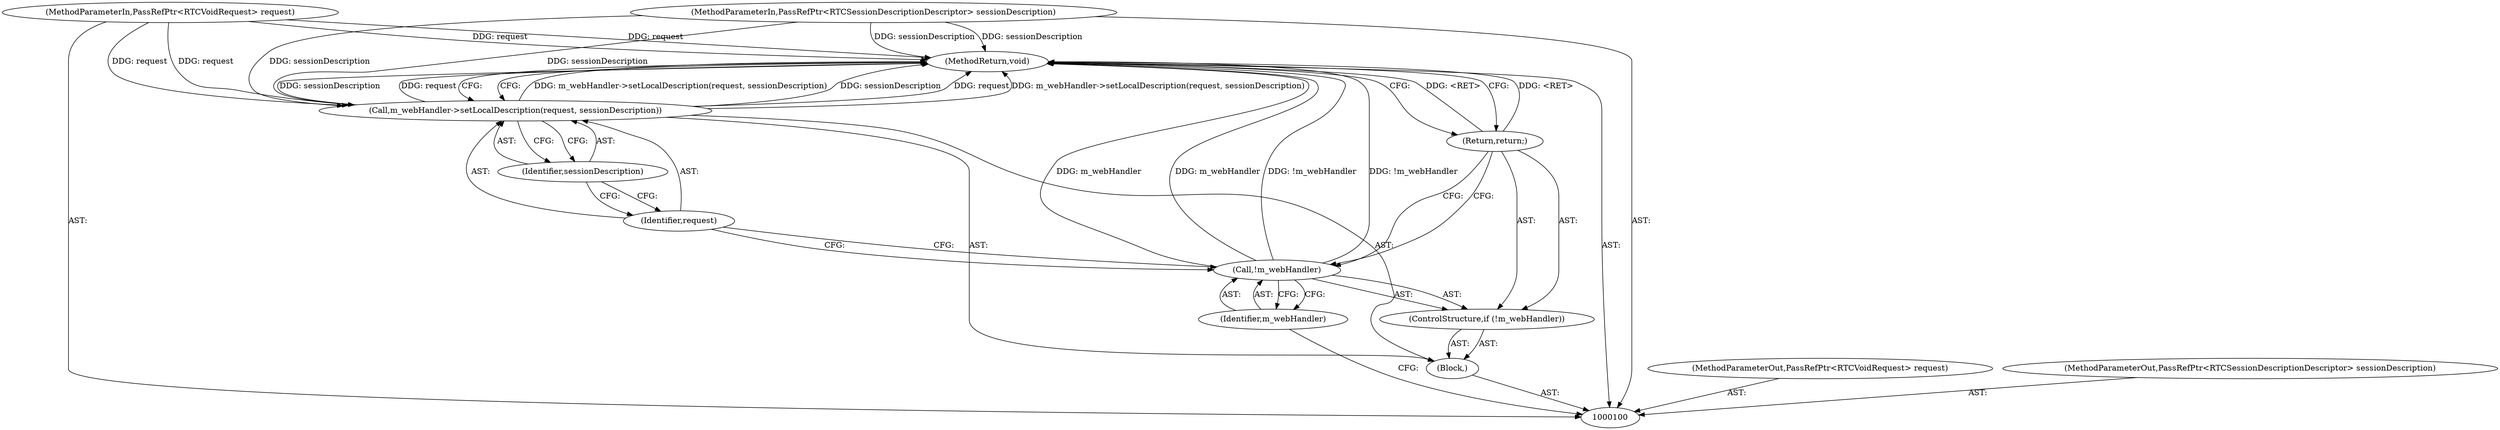 digraph "1_Chrome_ab5e55ff333def909d025ac45da9ffa0d88a63f2_18" {
"1000111" [label="(MethodReturn,void)"];
"1000101" [label="(MethodParameterIn,PassRefPtr<RTCVoidRequest> request)"];
"1000126" [label="(MethodParameterOut,PassRefPtr<RTCVoidRequest> request)"];
"1000102" [label="(MethodParameterIn,PassRefPtr<RTCSessionDescriptionDescriptor> sessionDescription)"];
"1000127" [label="(MethodParameterOut,PassRefPtr<RTCSessionDescriptionDescriptor> sessionDescription)"];
"1000103" [label="(Block,)"];
"1000104" [label="(ControlStructure,if (!m_webHandler))"];
"1000105" [label="(Call,!m_webHandler)"];
"1000106" [label="(Identifier,m_webHandler)"];
"1000107" [label="(Return,return;)"];
"1000109" [label="(Identifier,request)"];
"1000108" [label="(Call,m_webHandler->setLocalDescription(request, sessionDescription))"];
"1000110" [label="(Identifier,sessionDescription)"];
"1000111" -> "1000100"  [label="AST: "];
"1000111" -> "1000107"  [label="CFG: "];
"1000111" -> "1000108"  [label="CFG: "];
"1000108" -> "1000111"  [label="DDG: m_webHandler->setLocalDescription(request, sessionDescription)"];
"1000108" -> "1000111"  [label="DDG: sessionDescription"];
"1000108" -> "1000111"  [label="DDG: request"];
"1000105" -> "1000111"  [label="DDG: !m_webHandler"];
"1000105" -> "1000111"  [label="DDG: m_webHandler"];
"1000102" -> "1000111"  [label="DDG: sessionDescription"];
"1000101" -> "1000111"  [label="DDG: request"];
"1000107" -> "1000111"  [label="DDG: <RET>"];
"1000101" -> "1000100"  [label="AST: "];
"1000101" -> "1000111"  [label="DDG: request"];
"1000101" -> "1000108"  [label="DDG: request"];
"1000126" -> "1000100"  [label="AST: "];
"1000102" -> "1000100"  [label="AST: "];
"1000102" -> "1000111"  [label="DDG: sessionDescription"];
"1000102" -> "1000108"  [label="DDG: sessionDescription"];
"1000127" -> "1000100"  [label="AST: "];
"1000103" -> "1000100"  [label="AST: "];
"1000104" -> "1000103"  [label="AST: "];
"1000108" -> "1000103"  [label="AST: "];
"1000104" -> "1000103"  [label="AST: "];
"1000105" -> "1000104"  [label="AST: "];
"1000107" -> "1000104"  [label="AST: "];
"1000105" -> "1000104"  [label="AST: "];
"1000105" -> "1000106"  [label="CFG: "];
"1000106" -> "1000105"  [label="AST: "];
"1000107" -> "1000105"  [label="CFG: "];
"1000109" -> "1000105"  [label="CFG: "];
"1000105" -> "1000111"  [label="DDG: !m_webHandler"];
"1000105" -> "1000111"  [label="DDG: m_webHandler"];
"1000106" -> "1000105"  [label="AST: "];
"1000106" -> "1000100"  [label="CFG: "];
"1000105" -> "1000106"  [label="CFG: "];
"1000107" -> "1000104"  [label="AST: "];
"1000107" -> "1000105"  [label="CFG: "];
"1000111" -> "1000107"  [label="CFG: "];
"1000107" -> "1000111"  [label="DDG: <RET>"];
"1000109" -> "1000108"  [label="AST: "];
"1000109" -> "1000105"  [label="CFG: "];
"1000110" -> "1000109"  [label="CFG: "];
"1000108" -> "1000103"  [label="AST: "];
"1000108" -> "1000110"  [label="CFG: "];
"1000109" -> "1000108"  [label="AST: "];
"1000110" -> "1000108"  [label="AST: "];
"1000111" -> "1000108"  [label="CFG: "];
"1000108" -> "1000111"  [label="DDG: m_webHandler->setLocalDescription(request, sessionDescription)"];
"1000108" -> "1000111"  [label="DDG: sessionDescription"];
"1000108" -> "1000111"  [label="DDG: request"];
"1000101" -> "1000108"  [label="DDG: request"];
"1000102" -> "1000108"  [label="DDG: sessionDescription"];
"1000110" -> "1000108"  [label="AST: "];
"1000110" -> "1000109"  [label="CFG: "];
"1000108" -> "1000110"  [label="CFG: "];
}
